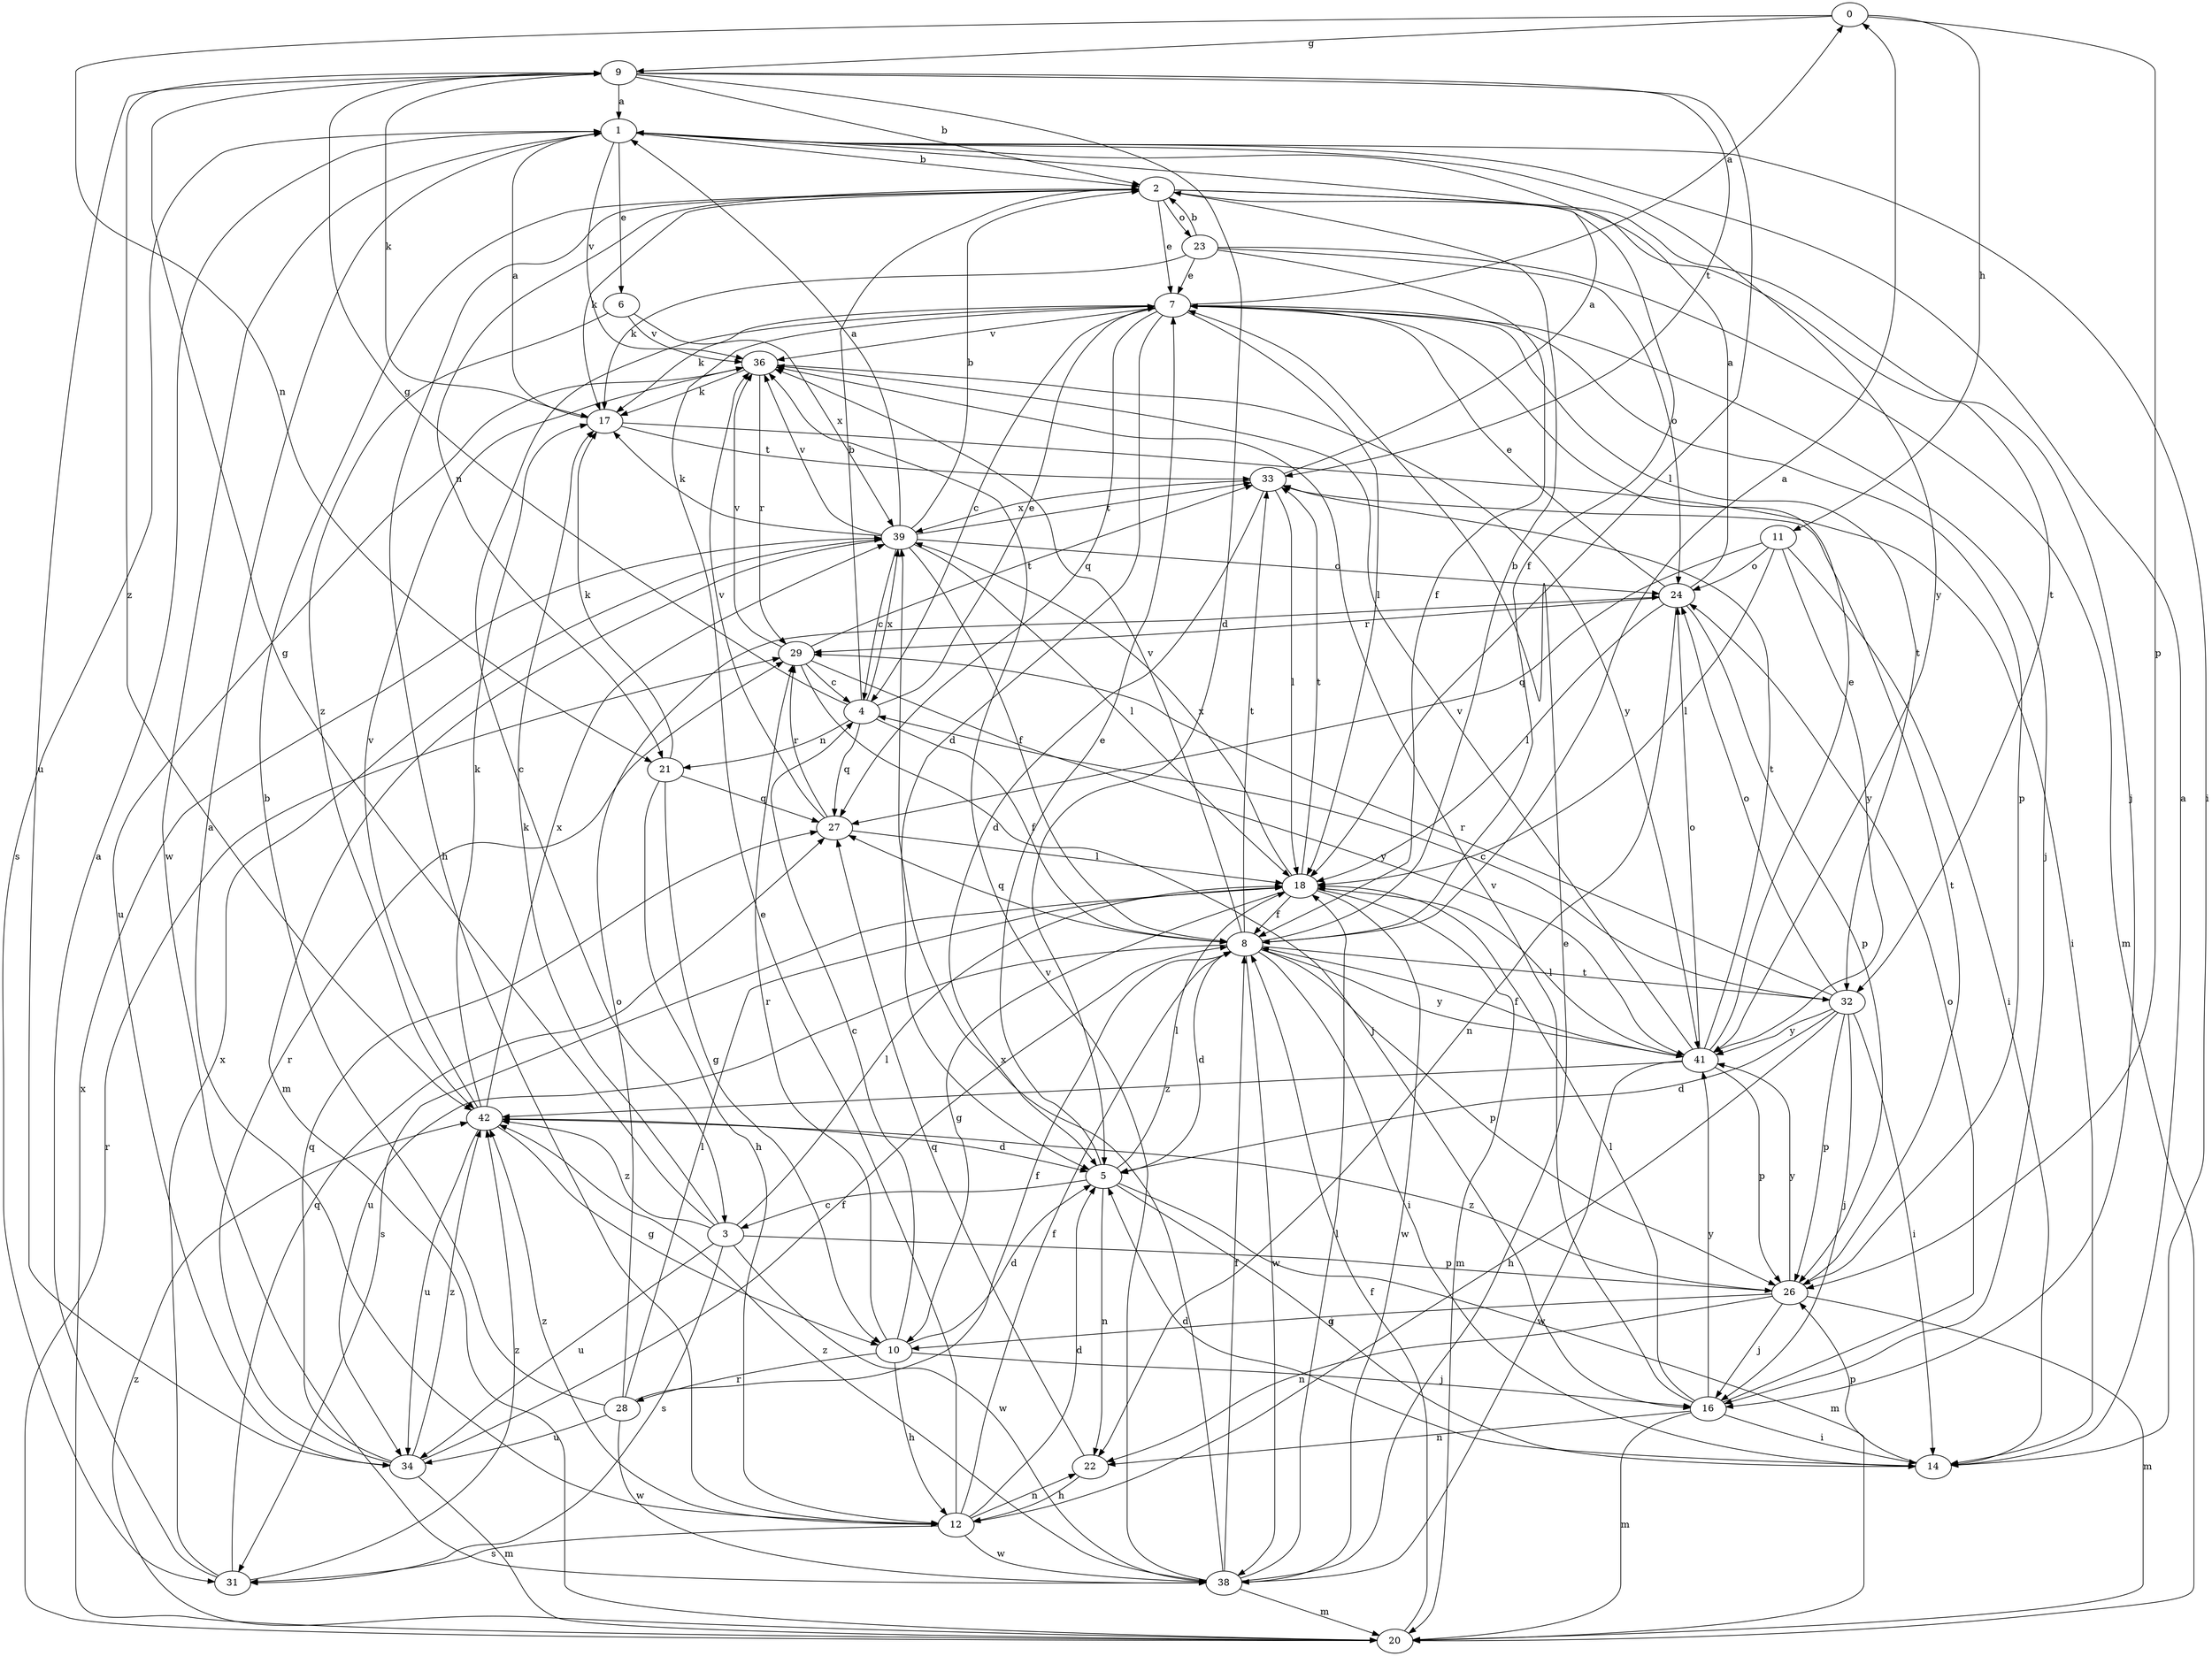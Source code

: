 strict digraph  {
0;
1;
2;
3;
4;
5;
6;
7;
8;
9;
10;
11;
12;
14;
16;
17;
18;
20;
21;
22;
23;
24;
26;
27;
28;
29;
31;
32;
33;
34;
36;
38;
39;
41;
42;
0 -> 9  [label=g];
0 -> 11  [label=h];
0 -> 21  [label=n];
0 -> 26  [label=p];
1 -> 2  [label=b];
1 -> 6  [label=e];
1 -> 14  [label=i];
1 -> 31  [label=s];
1 -> 36  [label=v];
1 -> 38  [label=w];
1 -> 41  [label=y];
2 -> 7  [label=e];
2 -> 8  [label=f];
2 -> 12  [label=h];
2 -> 16  [label=j];
2 -> 17  [label=k];
2 -> 21  [label=n];
2 -> 23  [label=o];
2 -> 32  [label=t];
3 -> 9  [label=g];
3 -> 17  [label=k];
3 -> 18  [label=l];
3 -> 26  [label=p];
3 -> 31  [label=s];
3 -> 34  [label=u];
3 -> 38  [label=w];
3 -> 42  [label=z];
4 -> 2  [label=b];
4 -> 7  [label=e];
4 -> 8  [label=f];
4 -> 9  [label=g];
4 -> 21  [label=n];
4 -> 27  [label=q];
4 -> 39  [label=x];
5 -> 3  [label=c];
5 -> 7  [label=e];
5 -> 14  [label=i];
5 -> 18  [label=l];
5 -> 20  [label=m];
5 -> 22  [label=n];
6 -> 36  [label=v];
6 -> 39  [label=x];
6 -> 42  [label=z];
7 -> 0  [label=a];
7 -> 3  [label=c];
7 -> 4  [label=c];
7 -> 5  [label=d];
7 -> 16  [label=j];
7 -> 17  [label=k];
7 -> 18  [label=l];
7 -> 26  [label=p];
7 -> 27  [label=q];
7 -> 32  [label=t];
7 -> 36  [label=v];
8 -> 0  [label=a];
8 -> 2  [label=b];
8 -> 5  [label=d];
8 -> 14  [label=i];
8 -> 26  [label=p];
8 -> 27  [label=q];
8 -> 32  [label=t];
8 -> 33  [label=t];
8 -> 34  [label=u];
8 -> 36  [label=v];
8 -> 38  [label=w];
8 -> 41  [label=y];
9 -> 1  [label=a];
9 -> 2  [label=b];
9 -> 5  [label=d];
9 -> 17  [label=k];
9 -> 18  [label=l];
9 -> 33  [label=t];
9 -> 34  [label=u];
9 -> 42  [label=z];
10 -> 4  [label=c];
10 -> 5  [label=d];
10 -> 12  [label=h];
10 -> 16  [label=j];
10 -> 28  [label=r];
10 -> 29  [label=r];
11 -> 14  [label=i];
11 -> 18  [label=l];
11 -> 24  [label=o];
11 -> 27  [label=q];
11 -> 41  [label=y];
12 -> 1  [label=a];
12 -> 5  [label=d];
12 -> 7  [label=e];
12 -> 8  [label=f];
12 -> 22  [label=n];
12 -> 31  [label=s];
12 -> 38  [label=w];
12 -> 42  [label=z];
14 -> 1  [label=a];
14 -> 5  [label=d];
14 -> 26  [label=p];
16 -> 14  [label=i];
16 -> 18  [label=l];
16 -> 20  [label=m];
16 -> 22  [label=n];
16 -> 24  [label=o];
16 -> 36  [label=v];
16 -> 41  [label=y];
17 -> 1  [label=a];
17 -> 14  [label=i];
17 -> 33  [label=t];
18 -> 8  [label=f];
18 -> 10  [label=g];
18 -> 20  [label=m];
18 -> 31  [label=s];
18 -> 33  [label=t];
18 -> 38  [label=w];
18 -> 39  [label=x];
20 -> 8  [label=f];
20 -> 29  [label=r];
20 -> 39  [label=x];
20 -> 42  [label=z];
21 -> 10  [label=g];
21 -> 12  [label=h];
21 -> 17  [label=k];
21 -> 27  [label=q];
22 -> 12  [label=h];
22 -> 27  [label=q];
23 -> 2  [label=b];
23 -> 7  [label=e];
23 -> 8  [label=f];
23 -> 17  [label=k];
23 -> 20  [label=m];
23 -> 24  [label=o];
24 -> 1  [label=a];
24 -> 7  [label=e];
24 -> 18  [label=l];
24 -> 22  [label=n];
24 -> 26  [label=p];
24 -> 29  [label=r];
26 -> 10  [label=g];
26 -> 16  [label=j];
26 -> 20  [label=m];
26 -> 22  [label=n];
26 -> 33  [label=t];
26 -> 41  [label=y];
26 -> 42  [label=z];
27 -> 18  [label=l];
27 -> 29  [label=r];
27 -> 36  [label=v];
28 -> 2  [label=b];
28 -> 8  [label=f];
28 -> 18  [label=l];
28 -> 24  [label=o];
28 -> 34  [label=u];
28 -> 38  [label=w];
29 -> 4  [label=c];
29 -> 16  [label=j];
29 -> 33  [label=t];
29 -> 36  [label=v];
29 -> 41  [label=y];
31 -> 1  [label=a];
31 -> 27  [label=q];
31 -> 39  [label=x];
31 -> 42  [label=z];
32 -> 4  [label=c];
32 -> 5  [label=d];
32 -> 12  [label=h];
32 -> 14  [label=i];
32 -> 16  [label=j];
32 -> 24  [label=o];
32 -> 26  [label=p];
32 -> 29  [label=r];
32 -> 41  [label=y];
33 -> 1  [label=a];
33 -> 5  [label=d];
33 -> 18  [label=l];
33 -> 39  [label=x];
34 -> 8  [label=f];
34 -> 20  [label=m];
34 -> 27  [label=q];
34 -> 29  [label=r];
34 -> 42  [label=z];
36 -> 17  [label=k];
36 -> 29  [label=r];
36 -> 34  [label=u];
36 -> 41  [label=y];
38 -> 7  [label=e];
38 -> 8  [label=f];
38 -> 18  [label=l];
38 -> 20  [label=m];
38 -> 36  [label=v];
38 -> 39  [label=x];
38 -> 42  [label=z];
39 -> 1  [label=a];
39 -> 2  [label=b];
39 -> 4  [label=c];
39 -> 8  [label=f];
39 -> 17  [label=k];
39 -> 18  [label=l];
39 -> 20  [label=m];
39 -> 24  [label=o];
39 -> 33  [label=t];
39 -> 36  [label=v];
41 -> 7  [label=e];
41 -> 8  [label=f];
41 -> 18  [label=l];
41 -> 24  [label=o];
41 -> 26  [label=p];
41 -> 33  [label=t];
41 -> 36  [label=v];
41 -> 38  [label=w];
41 -> 42  [label=z];
42 -> 5  [label=d];
42 -> 10  [label=g];
42 -> 17  [label=k];
42 -> 34  [label=u];
42 -> 36  [label=v];
42 -> 39  [label=x];
}
